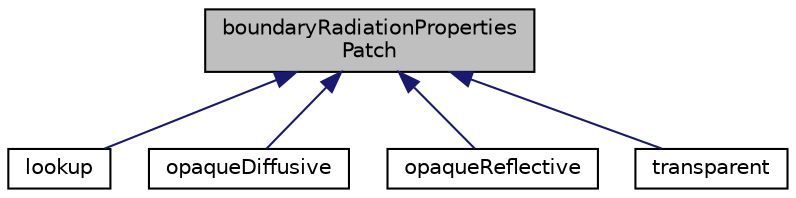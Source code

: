 digraph "boundaryRadiationPropertiesPatch"
{
  bgcolor="transparent";
  edge [fontname="Helvetica",fontsize="10",labelfontname="Helvetica",labelfontsize="10"];
  node [fontname="Helvetica",fontsize="10",shape=record];
  Node1 [label="boundaryRadiationProperties\lPatch",height=0.2,width=0.4,color="black", fillcolor="grey75", style="filled" fontcolor="black"];
  Node1 -> Node2 [dir="back",color="midnightblue",fontsize="10",style="solid",fontname="Helvetica"];
  Node2 [label="lookup",height=0.2,width=0.4,color="black",URL="$classFoam_1_1radiation_1_1lookup.html",tooltip="Lookup type of boundary radiation properties. "];
  Node1 -> Node3 [dir="back",color="midnightblue",fontsize="10",style="solid",fontname="Helvetica"];
  Node3 [label="opaqueDiffusive",height=0.2,width=0.4,color="black",URL="$classFoam_1_1radiation_1_1opaqueDiffusive.html",tooltip="Radiation boundary model for opaque diffusive walls. It requires to specify a wallAbsorptionEmissionM..."];
  Node1 -> Node4 [dir="back",color="midnightblue",fontsize="10",style="solid",fontname="Helvetica"];
  Node4 [label="opaqueReflective",height=0.2,width=0.4,color="black",URL="$classFoam_1_1radiation_1_1opaqueReflective.html",tooltip="Radiation boundary model for opaque reflective walls. It requires to specify a wallAbsorptionEmission..."];
  Node1 -> Node5 [dir="back",color="midnightblue",fontsize="10",style="solid",fontname="Helvetica"];
  Node5 [label="transparent",height=0.2,width=0.4,color="black",URL="$classFoam_1_1radiation_1_1transparent.html",tooltip="Radiation boundary model for transparent walls. It requires to specify a wallAbsorptionEmissionModel ..."];
}
